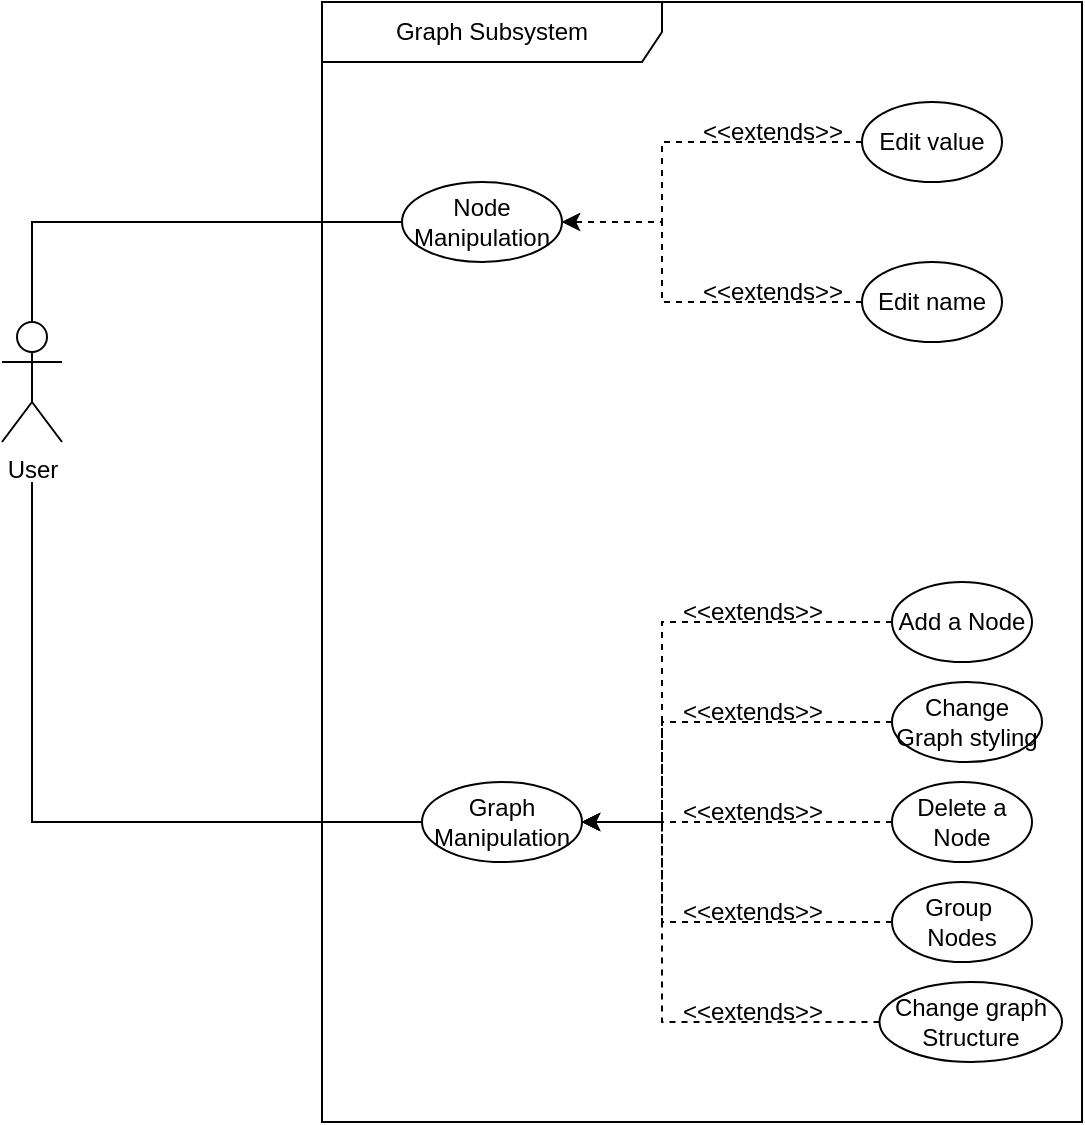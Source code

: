 <mxfile version="21.3.2" type="google">
  <diagram id="C5RBs43oDa-KdzZeNtuy" name="Page-1">
    <mxGraphModel grid="1" page="1" gridSize="10" guides="1" tooltips="1" connect="1" arrows="1" fold="1" pageScale="1" pageWidth="827" pageHeight="1169" math="0" shadow="0">
      <root>
        <mxCell id="WIyWlLk6GJQsqaUBKTNV-0" />
        <mxCell id="WIyWlLk6GJQsqaUBKTNV-1" parent="WIyWlLk6GJQsqaUBKTNV-0" />
        <mxCell id="iSNVAVjfRWCkUehXin6j-13" style="edgeStyle=orthogonalEdgeStyle;rounded=0;orthogonalLoop=1;jettySize=auto;html=1;endArrow=none;endFill=0;" edge="1" parent="WIyWlLk6GJQsqaUBKTNV-1" source="iSNVAVjfRWCkUehXin6j-0" target="iSNVAVjfRWCkUehXin6j-9">
          <mxGeometry relative="1" as="geometry">
            <Array as="points">
              <mxPoint x="115" y="250" />
            </Array>
          </mxGeometry>
        </mxCell>
        <mxCell id="iSNVAVjfRWCkUehXin6j-26" style="edgeStyle=orthogonalEdgeStyle;rounded=0;orthogonalLoop=1;jettySize=auto;html=1;entryX=0;entryY=0.5;entryDx=0;entryDy=0;endArrow=none;endFill=0;" edge="1" parent="WIyWlLk6GJQsqaUBKTNV-1" target="iSNVAVjfRWCkUehXin6j-25">
          <mxGeometry relative="1" as="geometry">
            <Array as="points">
              <mxPoint x="115" y="550" />
            </Array>
            <mxPoint x="115" y="380" as="sourcePoint" />
          </mxGeometry>
        </mxCell>
        <mxCell id="iSNVAVjfRWCkUehXin6j-0" value="User" style="shape=umlActor;verticalLabelPosition=bottom;verticalAlign=top;html=1;" vertex="1" parent="WIyWlLk6GJQsqaUBKTNV-1">
          <mxGeometry x="100" y="300" width="30" height="60" as="geometry" />
        </mxCell>
        <mxCell id="iSNVAVjfRWCkUehXin6j-1" value="Graph Subsystem" style="shape=umlFrame;whiteSpace=wrap;html=1;pointerEvents=0;width=170;height=30;" vertex="1" parent="WIyWlLk6GJQsqaUBKTNV-1">
          <mxGeometry x="260" y="140" width="380" height="560" as="geometry" />
        </mxCell>
        <mxCell id="ypx1JG-PV28V316OoOFQ-13" style="edgeStyle=orthogonalEdgeStyle;rounded=0;orthogonalLoop=1;jettySize=auto;html=1;entryX=1;entryY=0.5;entryDx=0;entryDy=0;dashed=1;" edge="1" parent="WIyWlLk6GJQsqaUBKTNV-1" source="iSNVAVjfRWCkUehXin6j-6" target="iSNVAVjfRWCkUehXin6j-25">
          <mxGeometry relative="1" as="geometry">
            <Array as="points">
              <mxPoint x="430" y="450" />
              <mxPoint x="430" y="550" />
            </Array>
          </mxGeometry>
        </mxCell>
        <mxCell id="iSNVAVjfRWCkUehXin6j-6" value="&lt;div&gt;Add a Node&lt;/div&gt;" style="ellipse;whiteSpace=wrap;html=1;" vertex="1" parent="WIyWlLk6GJQsqaUBKTNV-1">
          <mxGeometry x="545" y="430" width="70" height="40" as="geometry" />
        </mxCell>
        <mxCell id="ypx1JG-PV28V316OoOFQ-15" style="edgeStyle=orthogonalEdgeStyle;rounded=0;orthogonalLoop=1;jettySize=auto;html=1;dashed=1;" edge="1" parent="WIyWlLk6GJQsqaUBKTNV-1" source="iSNVAVjfRWCkUehXin6j-8">
          <mxGeometry relative="1" as="geometry">
            <mxPoint x="390" y="550" as="targetPoint" />
          </mxGeometry>
        </mxCell>
        <mxCell id="iSNVAVjfRWCkUehXin6j-8" value="Delete a Node" style="ellipse;whiteSpace=wrap;html=1;" vertex="1" parent="WIyWlLk6GJQsqaUBKTNV-1">
          <mxGeometry x="545" y="530" width="70" height="40" as="geometry" />
        </mxCell>
        <mxCell id="iSNVAVjfRWCkUehXin6j-9" value="Node Manipulation" style="ellipse;whiteSpace=wrap;html=1;" vertex="1" parent="WIyWlLk6GJQsqaUBKTNV-1">
          <mxGeometry x="300" y="230" width="80" height="40" as="geometry" />
        </mxCell>
        <mxCell id="iSNVAVjfRWCkUehXin6j-25" value="Graph Manipulation" style="ellipse;whiteSpace=wrap;html=1;" vertex="1" parent="WIyWlLk6GJQsqaUBKTNV-1">
          <mxGeometry x="310" y="530" width="80" height="40" as="geometry" />
        </mxCell>
        <mxCell id="iSNVAVjfRWCkUehXin6j-31" value="&amp;lt;&amp;lt;extends&amp;gt;&amp;gt;" style="text;html=1;align=center;verticalAlign=middle;resizable=0;points=[];autosize=1;strokeColor=none;fillColor=none;" vertex="1" parent="WIyWlLk6GJQsqaUBKTNV-1">
          <mxGeometry x="430" y="530" width="90" height="30" as="geometry" />
        </mxCell>
        <mxCell id="iSNVAVjfRWCkUehXin6j-32" value="&amp;lt;&amp;lt;extends&amp;gt;&amp;gt;" style="text;html=1;align=center;verticalAlign=middle;resizable=0;points=[];autosize=1;strokeColor=none;fillColor=none;" vertex="1" parent="WIyWlLk6GJQsqaUBKTNV-1">
          <mxGeometry x="430" y="430" width="90" height="30" as="geometry" />
        </mxCell>
        <mxCell id="ypx1JG-PV28V316OoOFQ-14" style="edgeStyle=orthogonalEdgeStyle;rounded=0;orthogonalLoop=1;jettySize=auto;html=1;entryX=1;entryY=0.5;entryDx=0;entryDy=0;dashed=1;" edge="1" parent="WIyWlLk6GJQsqaUBKTNV-1" source="iSNVAVjfRWCkUehXin6j-53" target="iSNVAVjfRWCkUehXin6j-25">
          <mxGeometry relative="1" as="geometry">
            <Array as="points">
              <mxPoint x="430" y="500" />
              <mxPoint x="430" y="550" />
            </Array>
          </mxGeometry>
        </mxCell>
        <mxCell id="iSNVAVjfRWCkUehXin6j-53" value="Change Graph styling" style="ellipse;whiteSpace=wrap;html=1;" vertex="1" parent="WIyWlLk6GJQsqaUBKTNV-1">
          <mxGeometry x="545" y="480" width="75" height="40" as="geometry" />
        </mxCell>
        <mxCell id="iSNVAVjfRWCkUehXin6j-58" value="&amp;lt;&amp;lt;extends&amp;gt;&amp;gt;" style="text;html=1;align=center;verticalAlign=middle;resizable=0;points=[];autosize=1;strokeColor=none;fillColor=none;" vertex="1" parent="WIyWlLk6GJQsqaUBKTNV-1">
          <mxGeometry x="430" y="630" width="90" height="30" as="geometry" />
        </mxCell>
        <mxCell id="ypx1JG-PV28V316OoOFQ-8" value="&amp;lt;&amp;lt;extends&amp;gt;&amp;gt;" style="text;html=1;align=center;verticalAlign=middle;resizable=0;points=[];autosize=1;strokeColor=none;fillColor=none;" vertex="1" parent="WIyWlLk6GJQsqaUBKTNV-1">
          <mxGeometry x="430" y="480" width="90" height="30" as="geometry" />
        </mxCell>
        <mxCell id="ypx1JG-PV28V316OoOFQ-16" style="edgeStyle=orthogonalEdgeStyle;rounded=0;orthogonalLoop=1;jettySize=auto;html=1;entryX=1;entryY=0.5;entryDx=0;entryDy=0;dashed=1;" edge="1" parent="WIyWlLk6GJQsqaUBKTNV-1" source="ypx1JG-PV28V316OoOFQ-11" target="iSNVAVjfRWCkUehXin6j-25">
          <mxGeometry relative="1" as="geometry">
            <Array as="points">
              <mxPoint x="430" y="600" />
              <mxPoint x="430" y="550" />
            </Array>
          </mxGeometry>
        </mxCell>
        <mxCell id="ypx1JG-PV28V316OoOFQ-11" value="Group&amp;nbsp; Nodes" style="ellipse;whiteSpace=wrap;html=1;" vertex="1" parent="WIyWlLk6GJQsqaUBKTNV-1">
          <mxGeometry x="545" y="580" width="70" height="40" as="geometry" />
        </mxCell>
        <mxCell id="ypx1JG-PV28V316OoOFQ-17" style="edgeStyle=orthogonalEdgeStyle;rounded=0;orthogonalLoop=1;jettySize=auto;html=1;entryX=1;entryY=0.5;entryDx=0;entryDy=0;dashed=1;" edge="1" parent="WIyWlLk6GJQsqaUBKTNV-1" source="ypx1JG-PV28V316OoOFQ-12" target="iSNVAVjfRWCkUehXin6j-25">
          <mxGeometry relative="1" as="geometry">
            <Array as="points">
              <mxPoint x="430" y="650" />
              <mxPoint x="430" y="550" />
            </Array>
          </mxGeometry>
        </mxCell>
        <mxCell id="ypx1JG-PV28V316OoOFQ-12" value="Change graph Structure" style="ellipse;whiteSpace=wrap;html=1;" vertex="1" parent="WIyWlLk6GJQsqaUBKTNV-1">
          <mxGeometry x="538.75" y="630" width="91.25" height="40" as="geometry" />
        </mxCell>
        <mxCell id="ypx1JG-PV28V316OoOFQ-18" value="&amp;lt;&amp;lt;extends&amp;gt;&amp;gt;" style="text;html=1;align=center;verticalAlign=middle;resizable=0;points=[];autosize=1;strokeColor=none;fillColor=none;" vertex="1" parent="WIyWlLk6GJQsqaUBKTNV-1">
          <mxGeometry x="430" y="580" width="90" height="30" as="geometry" />
        </mxCell>
        <mxCell id="ypx1JG-PV28V316OoOFQ-22" style="edgeStyle=orthogonalEdgeStyle;rounded=0;orthogonalLoop=1;jettySize=auto;html=1;dashed=1;" edge="1" parent="WIyWlLk6GJQsqaUBKTNV-1" source="ypx1JG-PV28V316OoOFQ-21" target="iSNVAVjfRWCkUehXin6j-9">
          <mxGeometry relative="1" as="geometry">
            <Array as="points">
              <mxPoint x="430" y="210" />
              <mxPoint x="430" y="250" />
            </Array>
          </mxGeometry>
        </mxCell>
        <mxCell id="ypx1JG-PV28V316OoOFQ-21" value="Edit value" style="ellipse;whiteSpace=wrap;html=1;" vertex="1" parent="WIyWlLk6GJQsqaUBKTNV-1">
          <mxGeometry x="530" y="190" width="70" height="40" as="geometry" />
        </mxCell>
        <mxCell id="ypx1JG-PV28V316OoOFQ-24" style="edgeStyle=orthogonalEdgeStyle;rounded=0;orthogonalLoop=1;jettySize=auto;html=1;entryX=1;entryY=0.5;entryDx=0;entryDy=0;dashed=1;" edge="1" parent="WIyWlLk6GJQsqaUBKTNV-1" source="ypx1JG-PV28V316OoOFQ-23" target="iSNVAVjfRWCkUehXin6j-9">
          <mxGeometry relative="1" as="geometry">
            <Array as="points">
              <mxPoint x="430" y="290" />
              <mxPoint x="430" y="250" />
            </Array>
          </mxGeometry>
        </mxCell>
        <mxCell id="ypx1JG-PV28V316OoOFQ-23" value="Edit name" style="ellipse;whiteSpace=wrap;html=1;" vertex="1" parent="WIyWlLk6GJQsqaUBKTNV-1">
          <mxGeometry x="530" y="270" width="70" height="40" as="geometry" />
        </mxCell>
        <mxCell id="ypx1JG-PV28V316OoOFQ-25" value="&amp;lt;&amp;lt;extends&amp;gt;&amp;gt;" style="text;html=1;align=center;verticalAlign=middle;resizable=0;points=[];autosize=1;strokeColor=none;fillColor=none;" vertex="1" parent="WIyWlLk6GJQsqaUBKTNV-1">
          <mxGeometry x="440" y="190" width="90" height="30" as="geometry" />
        </mxCell>
        <mxCell id="ypx1JG-PV28V316OoOFQ-26" value="&amp;lt;&amp;lt;extends&amp;gt;&amp;gt;" style="text;html=1;align=center;verticalAlign=middle;resizable=0;points=[];autosize=1;strokeColor=none;fillColor=none;" vertex="1" parent="WIyWlLk6GJQsqaUBKTNV-1">
          <mxGeometry x="440" y="270" width="90" height="30" as="geometry" />
        </mxCell>
      </root>
    </mxGraphModel>
  </diagram>
</mxfile>
